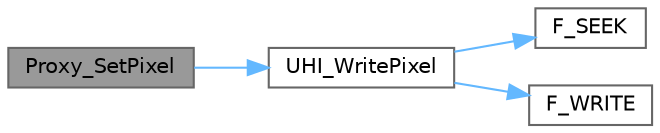 digraph "Proxy_SetPixel"
{
 // LATEX_PDF_SIZE
  bgcolor="transparent";
  edge [fontname=Helvetica,fontsize=10,labelfontname=Helvetica,labelfontsize=10];
  node [fontname=Helvetica,fontsize=10,shape=box,height=0.2,width=0.4];
  rankdir="LR";
  Node1 [id="Node000001",label="Proxy_SetPixel",height=0.2,width=0.4,color="gray40", fillcolor="grey60", style="filled", fontcolor="black",tooltip=" "];
  Node1 -> Node2 [id="edge7_Node000001_Node000002",color="steelblue1",style="solid",tooltip=" "];
  Node2 [id="Node000002",label="UHI_WritePixel",height=0.2,width=0.4,color="grey40", fillcolor="white", style="filled",URL="$uhi__io_8c.html#a88066808c0a718f67bd50a325cdb5721",tooltip=" "];
  Node2 -> Node3 [id="edge8_Node000002_Node000003",color="steelblue1",style="solid",tooltip=" "];
  Node3 [id="Node000003",label="F_SEEK",height=0.2,width=0.4,color="grey40", fillcolor="white", style="filled",URL="$file___i_o_8c.html#a3ac9e7bef40307b69bdf5e0cb6904d83",tooltip=" "];
  Node2 -> Node4 [id="edge9_Node000002_Node000004",color="steelblue1",style="solid",tooltip=" "];
  Node4 [id="Node000004",label="F_WRITE",height=0.2,width=0.4,color="grey40", fillcolor="white", style="filled",URL="$file___i_o_8c.html#a94d988ea4ce93357f56c0191584246a6",tooltip=" "];
}

